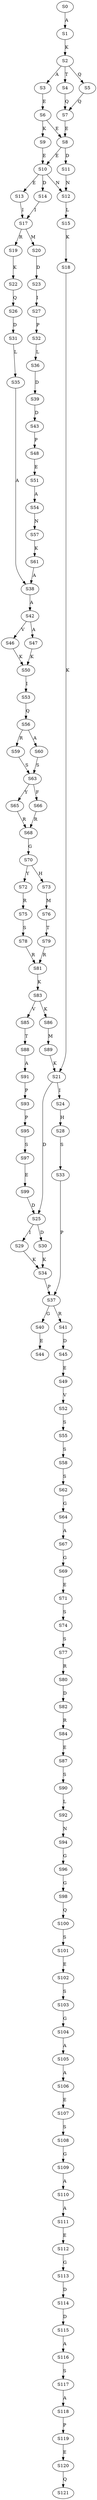 strict digraph  {
	S0 -> S1 [ label = A ];
	S1 -> S2 [ label = K ];
	S2 -> S3 [ label = A ];
	S2 -> S4 [ label = T ];
	S2 -> S5 [ label = Q ];
	S3 -> S6 [ label = E ];
	S4 -> S7 [ label = Q ];
	S5 -> S7 [ label = Q ];
	S6 -> S8 [ label = E ];
	S6 -> S9 [ label = K ];
	S7 -> S8 [ label = E ];
	S8 -> S10 [ label = E ];
	S8 -> S11 [ label = D ];
	S9 -> S10 [ label = E ];
	S10 -> S12 [ label = N ];
	S10 -> S13 [ label = E ];
	S10 -> S14 [ label = D ];
	S11 -> S12 [ label = N ];
	S12 -> S15 [ label = L ];
	S13 -> S17 [ label = I ];
	S14 -> S17 [ label = I ];
	S15 -> S18 [ label = K ];
	S17 -> S19 [ label = R ];
	S17 -> S20 [ label = M ];
	S18 -> S21 [ label = K ];
	S19 -> S22 [ label = K ];
	S20 -> S23 [ label = D ];
	S21 -> S24 [ label = I ];
	S21 -> S25 [ label = D ];
	S22 -> S26 [ label = Q ];
	S23 -> S27 [ label = I ];
	S24 -> S28 [ label = H ];
	S25 -> S29 [ label = I ];
	S25 -> S30 [ label = D ];
	S26 -> S31 [ label = D ];
	S27 -> S32 [ label = P ];
	S28 -> S33 [ label = S ];
	S29 -> S34 [ label = K ];
	S30 -> S34 [ label = K ];
	S31 -> S35 [ label = L ];
	S32 -> S36 [ label = L ];
	S33 -> S37 [ label = P ];
	S34 -> S37 [ label = P ];
	S35 -> S38 [ label = A ];
	S36 -> S39 [ label = D ];
	S37 -> S40 [ label = G ];
	S37 -> S41 [ label = R ];
	S38 -> S42 [ label = A ];
	S39 -> S43 [ label = D ];
	S40 -> S44 [ label = E ];
	S41 -> S45 [ label = D ];
	S42 -> S46 [ label = V ];
	S42 -> S47 [ label = A ];
	S43 -> S48 [ label = P ];
	S45 -> S49 [ label = E ];
	S46 -> S50 [ label = K ];
	S47 -> S50 [ label = K ];
	S48 -> S51 [ label = E ];
	S49 -> S52 [ label = V ];
	S50 -> S53 [ label = I ];
	S51 -> S54 [ label = A ];
	S52 -> S55 [ label = S ];
	S53 -> S56 [ label = Q ];
	S54 -> S57 [ label = N ];
	S55 -> S58 [ label = S ];
	S56 -> S59 [ label = R ];
	S56 -> S60 [ label = A ];
	S57 -> S61 [ label = K ];
	S58 -> S62 [ label = S ];
	S59 -> S63 [ label = S ];
	S60 -> S63 [ label = S ];
	S61 -> S38 [ label = A ];
	S62 -> S64 [ label = G ];
	S63 -> S65 [ label = Y ];
	S63 -> S66 [ label = F ];
	S64 -> S67 [ label = A ];
	S65 -> S68 [ label = R ];
	S66 -> S68 [ label = R ];
	S67 -> S69 [ label = G ];
	S68 -> S70 [ label = G ];
	S69 -> S71 [ label = E ];
	S70 -> S72 [ label = Y ];
	S70 -> S73 [ label = H ];
	S71 -> S74 [ label = S ];
	S72 -> S75 [ label = R ];
	S73 -> S76 [ label = M ];
	S74 -> S77 [ label = S ];
	S75 -> S78 [ label = S ];
	S76 -> S79 [ label = T ];
	S77 -> S80 [ label = R ];
	S78 -> S81 [ label = R ];
	S79 -> S81 [ label = R ];
	S80 -> S82 [ label = D ];
	S81 -> S83 [ label = K ];
	S82 -> S84 [ label = R ];
	S83 -> S85 [ label = V ];
	S83 -> S86 [ label = K ];
	S84 -> S87 [ label = E ];
	S85 -> S88 [ label = T ];
	S86 -> S89 [ label = M ];
	S87 -> S90 [ label = S ];
	S88 -> S91 [ label = A ];
	S89 -> S21 [ label = K ];
	S90 -> S92 [ label = L ];
	S91 -> S93 [ label = P ];
	S92 -> S94 [ label = N ];
	S93 -> S95 [ label = P ];
	S94 -> S96 [ label = G ];
	S95 -> S97 [ label = S ];
	S96 -> S98 [ label = G ];
	S97 -> S99 [ label = E ];
	S98 -> S100 [ label = Q ];
	S99 -> S25 [ label = D ];
	S100 -> S101 [ label = S ];
	S101 -> S102 [ label = E ];
	S102 -> S103 [ label = S ];
	S103 -> S104 [ label = G ];
	S104 -> S105 [ label = A ];
	S105 -> S106 [ label = A ];
	S106 -> S107 [ label = E ];
	S107 -> S108 [ label = S ];
	S108 -> S109 [ label = G ];
	S109 -> S110 [ label = A ];
	S110 -> S111 [ label = A ];
	S111 -> S112 [ label = E ];
	S112 -> S113 [ label = G ];
	S113 -> S114 [ label = D ];
	S114 -> S115 [ label = D ];
	S115 -> S116 [ label = A ];
	S116 -> S117 [ label = S ];
	S117 -> S118 [ label = A ];
	S118 -> S119 [ label = P ];
	S119 -> S120 [ label = E ];
	S120 -> S121 [ label = Q ];
}
